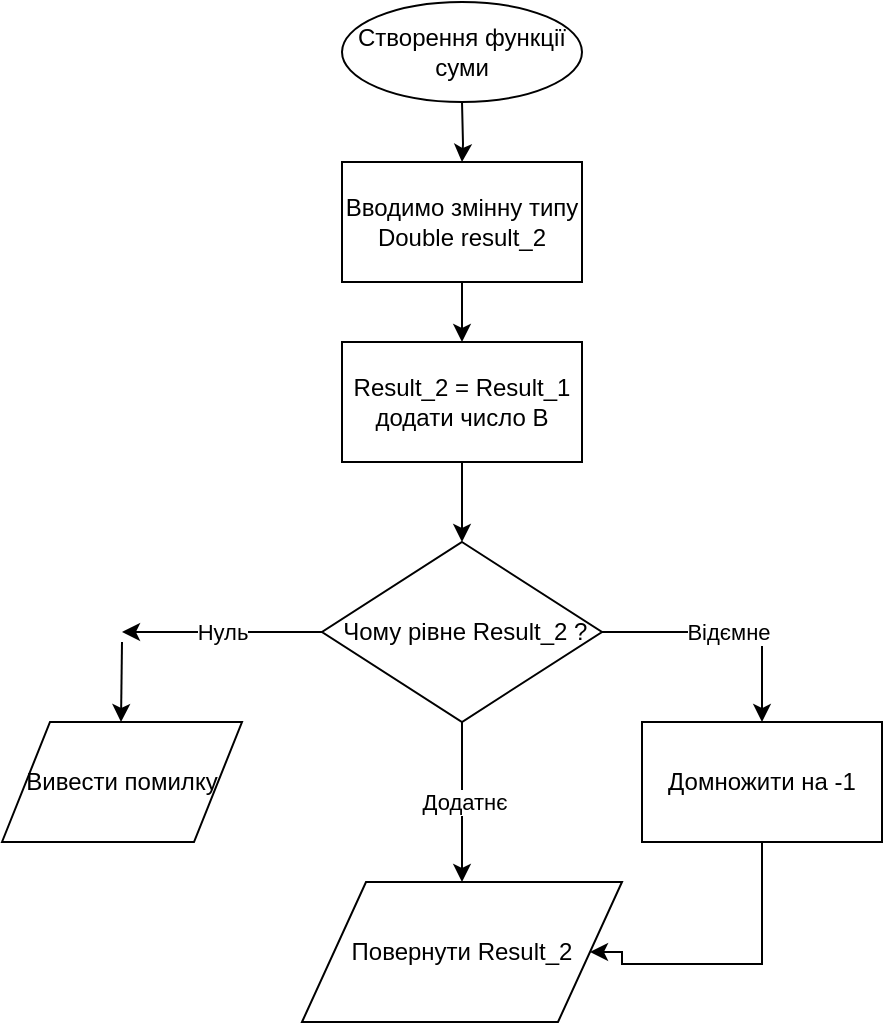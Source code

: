 <mxfile version="12.7.4" type="device"><diagram id="6uGpGOgha7O5poLwYWNk" name="Page-1"><mxGraphModel dx="1038" dy="531" grid="1" gridSize="10" guides="1" tooltips="1" connect="1" arrows="1" fold="1" page="1" pageScale="1" pageWidth="827" pageHeight="1169" math="0" shadow="0"><root><mxCell id="0"/><mxCell id="1" parent="0"/><mxCell id="UVTZSRcwinuNgW82zWSZ-3" value="" style="edgeStyle=orthogonalEdgeStyle;rounded=0;orthogonalLoop=1;jettySize=auto;html=1;" edge="1" parent="1" target="UVTZSRcwinuNgW82zWSZ-2"><mxGeometry relative="1" as="geometry"><mxPoint x="450" y="60" as="sourcePoint"/></mxGeometry></mxCell><mxCell id="UVTZSRcwinuNgW82zWSZ-1" value="Створення функції суми" style="ellipse;whiteSpace=wrap;html=1;" vertex="1" parent="1"><mxGeometry x="390" y="10" width="120" height="50" as="geometry"/></mxCell><mxCell id="UVTZSRcwinuNgW82zWSZ-6" value="" style="edgeStyle=orthogonalEdgeStyle;rounded=0;orthogonalLoop=1;jettySize=auto;html=1;" edge="1" parent="1" source="UVTZSRcwinuNgW82zWSZ-2" target="UVTZSRcwinuNgW82zWSZ-4"><mxGeometry relative="1" as="geometry"/></mxCell><mxCell id="UVTZSRcwinuNgW82zWSZ-2" value="Вводимо змінну типу Double result_2" style="rounded=0;whiteSpace=wrap;html=1;" vertex="1" parent="1"><mxGeometry x="390" y="90" width="120" height="60" as="geometry"/></mxCell><mxCell id="UVTZSRcwinuNgW82zWSZ-8" value="" style="edgeStyle=orthogonalEdgeStyle;rounded=0;orthogonalLoop=1;jettySize=auto;html=1;" edge="1" parent="1" source="UVTZSRcwinuNgW82zWSZ-4" target="UVTZSRcwinuNgW82zWSZ-7"><mxGeometry relative="1" as="geometry"/></mxCell><mxCell id="UVTZSRcwinuNgW82zWSZ-4" value="Result_2 = Result_1 додати число В" style="rounded=0;whiteSpace=wrap;html=1;" vertex="1" parent="1"><mxGeometry x="390" y="180" width="120" height="60" as="geometry"/></mxCell><mxCell id="UVTZSRcwinuNgW82zWSZ-10" value="Відємне" style="edgeStyle=orthogonalEdgeStyle;rounded=0;orthogonalLoop=1;jettySize=auto;html=1;entryX=0.5;entryY=0;entryDx=0;entryDy=0;" edge="1" parent="1" source="UVTZSRcwinuNgW82zWSZ-7" target="UVTZSRcwinuNgW82zWSZ-14"><mxGeometry relative="1" as="geometry"><mxPoint x="610" y="325" as="targetPoint"/><Array as="points"><mxPoint x="600" y="325"/></Array></mxGeometry></mxCell><mxCell id="UVTZSRcwinuNgW82zWSZ-11" value="Нуль" style="edgeStyle=orthogonalEdgeStyle;rounded=0;orthogonalLoop=1;jettySize=auto;html=1;" edge="1" parent="1" source="UVTZSRcwinuNgW82zWSZ-7"><mxGeometry relative="1" as="geometry"><mxPoint x="280" y="325" as="targetPoint"/></mxGeometry></mxCell><mxCell id="UVTZSRcwinuNgW82zWSZ-16" value="Додатнє" style="edgeStyle=orthogonalEdgeStyle;rounded=0;orthogonalLoop=1;jettySize=auto;html=1;" edge="1" parent="1" source="UVTZSRcwinuNgW82zWSZ-7"><mxGeometry relative="1" as="geometry"><mxPoint x="450" y="450" as="targetPoint"/></mxGeometry></mxCell><mxCell id="UVTZSRcwinuNgW82zWSZ-7" value="&amp;nbsp;Чому рівне Result_2 ?" style="rhombus;whiteSpace=wrap;html=1;" vertex="1" parent="1"><mxGeometry x="380" y="280" width="140" height="90" as="geometry"/></mxCell><mxCell id="UVTZSRcwinuNgW82zWSZ-12" value="Вивести помилку" style="shape=parallelogram;perimeter=parallelogramPerimeter;whiteSpace=wrap;html=1;" vertex="1" parent="1"><mxGeometry x="220" y="370" width="120" height="60" as="geometry"/></mxCell><mxCell id="UVTZSRcwinuNgW82zWSZ-13" value="" style="endArrow=classic;html=1;" edge="1" parent="1"><mxGeometry width="50" height="50" relative="1" as="geometry"><mxPoint x="280" y="330" as="sourcePoint"/><mxPoint x="279.5" y="370" as="targetPoint"/></mxGeometry></mxCell><mxCell id="UVTZSRcwinuNgW82zWSZ-17" style="edgeStyle=orthogonalEdgeStyle;rounded=0;orthogonalLoop=1;jettySize=auto;html=1;entryX=1;entryY=0.5;entryDx=0;entryDy=0;" edge="1" parent="1" source="UVTZSRcwinuNgW82zWSZ-14" target="UVTZSRcwinuNgW82zWSZ-18"><mxGeometry relative="1" as="geometry"><mxPoint x="500" y="490" as="targetPoint"/><Array as="points"><mxPoint x="600" y="491"/><mxPoint x="530" y="491"/><mxPoint x="530" y="485"/></Array></mxGeometry></mxCell><mxCell id="UVTZSRcwinuNgW82zWSZ-14" value="Домножити на -1" style="rounded=0;whiteSpace=wrap;html=1;" vertex="1" parent="1"><mxGeometry x="540" y="370" width="120" height="60" as="geometry"/></mxCell><mxCell id="UVTZSRcwinuNgW82zWSZ-18" value="Повернути Result_2" style="shape=parallelogram;perimeter=parallelogramPerimeter;whiteSpace=wrap;html=1;" vertex="1" parent="1"><mxGeometry x="370" y="450" width="160" height="70" as="geometry"/></mxCell></root></mxGraphModel></diagram></mxfile>